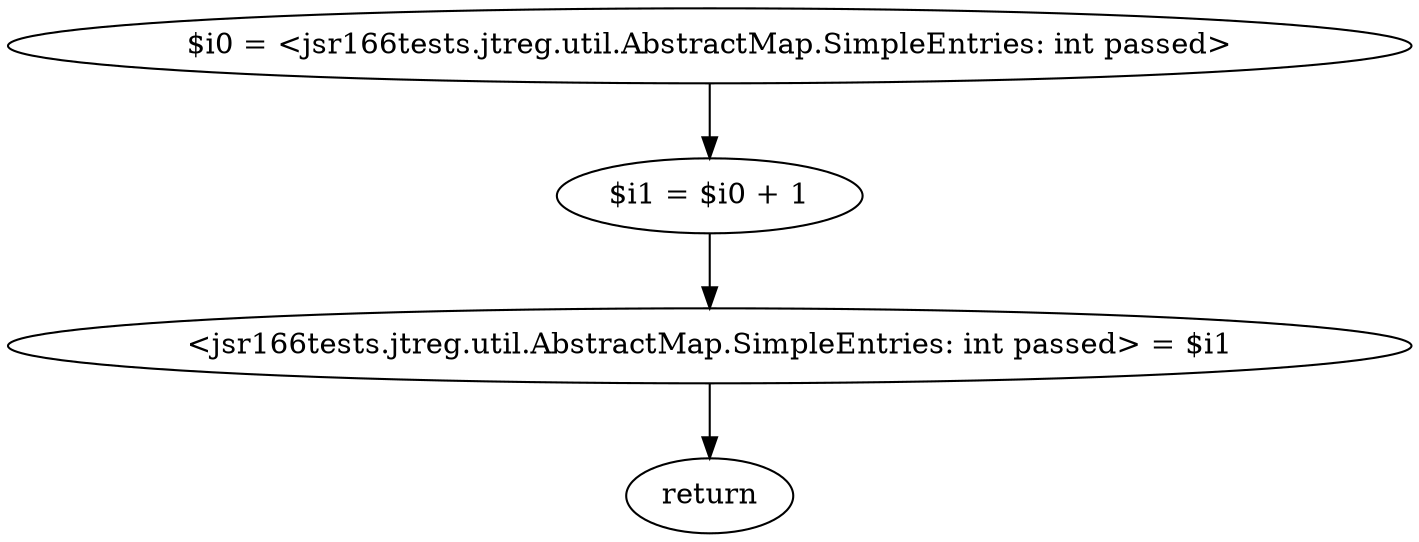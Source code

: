 digraph "unitGraph" {
    "$i0 = <jsr166tests.jtreg.util.AbstractMap.SimpleEntries: int passed>"
    "$i1 = $i0 + 1"
    "<jsr166tests.jtreg.util.AbstractMap.SimpleEntries: int passed> = $i1"
    "return"
    "$i0 = <jsr166tests.jtreg.util.AbstractMap.SimpleEntries: int passed>"->"$i1 = $i0 + 1";
    "$i1 = $i0 + 1"->"<jsr166tests.jtreg.util.AbstractMap.SimpleEntries: int passed> = $i1";
    "<jsr166tests.jtreg.util.AbstractMap.SimpleEntries: int passed> = $i1"->"return";
}
